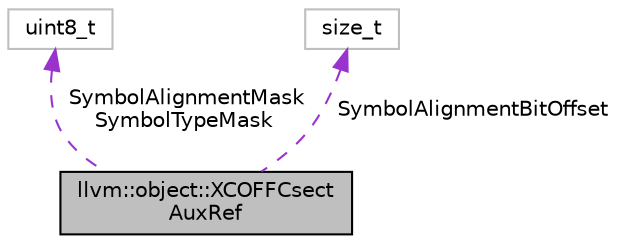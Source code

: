 digraph "llvm::object::XCOFFCsectAuxRef"
{
 // LATEX_PDF_SIZE
  bgcolor="transparent";
  edge [fontname="Helvetica",fontsize="10",labelfontname="Helvetica",labelfontsize="10"];
  node [fontname="Helvetica",fontsize="10",shape=record];
  Node1 [label="llvm::object::XCOFFCsect\lAuxRef",height=0.2,width=0.4,color="black", fillcolor="grey75", style="filled", fontcolor="black",tooltip=" "];
  Node2 -> Node1 [dir="back",color="darkorchid3",fontsize="10",style="dashed",label=" SymbolAlignmentMask\nSymbolTypeMask" ,fontname="Helvetica"];
  Node2 [label="uint8_t",height=0.2,width=0.4,color="grey75",tooltip=" "];
  Node3 -> Node1 [dir="back",color="darkorchid3",fontsize="10",style="dashed",label=" SymbolAlignmentBitOffset" ,fontname="Helvetica"];
  Node3 [label="size_t",height=0.2,width=0.4,color="grey75",tooltip=" "];
}
